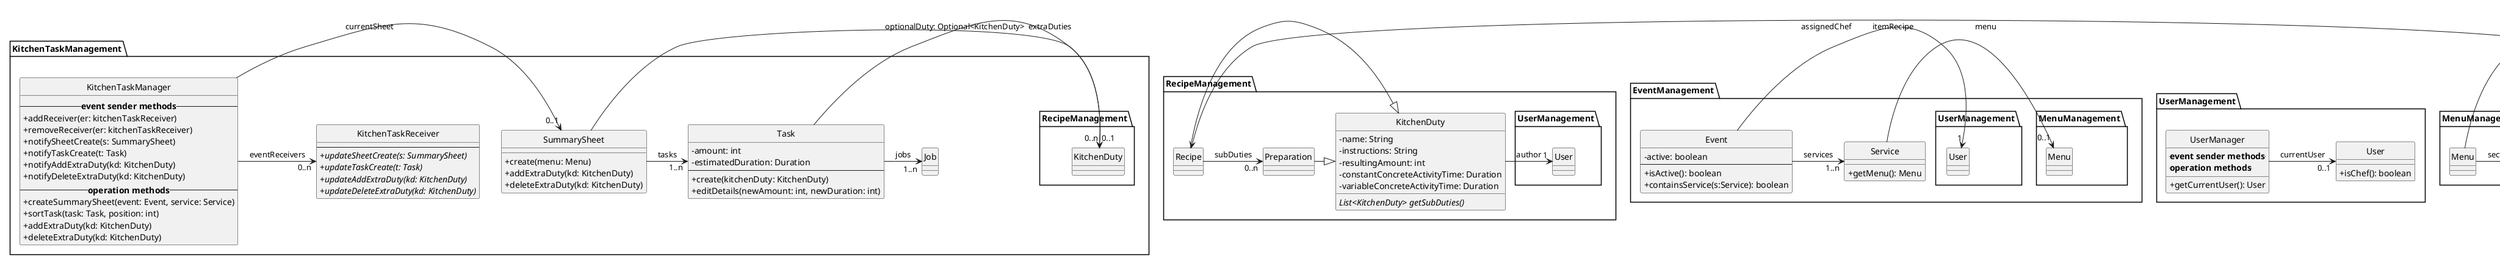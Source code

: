@startuml Gestire Compiti Cucina
skinparam Style strictuml
skinparam classAttributeIconSize 0

namespace KitchenTaskManagement {
    ' GRASP Controller
    class KitchenTaskManager{
        --<b>event sender methods</b>--
        +addReceiver(er: kitchenTaskReceiver)
        +removeReceiver(er: kitchenTaskReceiver)
        +notifySheetCreate(s: SummarySheet)
        +notifyTaskCreate(t: Task)
        +notifyAddExtraDuty(kd: KitchenDuty)
        +notifyDeleteExtraDuty(kd: KitchenDuty)
        --<b>operation methods</b>--
        + createSummarySheet(event: Event, service: Service)
        + sortTask(task: Task, position: int)
        + addExtraDuty(kd: KitchenDuty)
        + deleteExtraDuty(kd: KitchenDuty)
    }

    class KitchenTaskReceiver{
        --
        +<i>updateSheetCreate(s: SummarySheet)</i>
        +<i>updateTaskCreate(t: Task)</i>
        +<i>updateAddExtraDuty(kd: KitchenDuty)</i>
        +<i>updateDeleteExtraDuty(kd: KitchenDuty)</i>
    }

    ' Compito
    class Task{
        - amount: int
        - estimatedDuration: Duration
        --
        + create(kitchenDuty: KitchenDuty)
        + editDetails(newAmount: int, newDuration: int)
    }

    ' Foglio Riepilogativo
    class SummarySheet {
        + create(menu: Menu)
        + addExtraDuty(kd: KitchenDuty)
        + deleteExtraDuty(kd: KitchenDuty)        
    }

    KitchenTaskManager -> "0..1" SummarySheet: currentSheet
    KitchenTaskManager -> "0..n" KitchenTaskReceiver: eventReceivers
    SummarySheet -> "1..n" Task: tasks
    SummarySheet -> "0..n" RecipeManagement.KitchenDuty: extraDuties
    Task -> "1..n" Job: jobs
    Task -> "0..1" RecipeManagement.KitchenDuty: optionalDuty: Optional<KitchenDuty>


    ' Incarico
    class Job
}

'prova

namespace TurnManagement {
    class Cook

    class Turn
}

namespace RecipeManagement {
    class KitchenDuty {
        - name: String
        - instructions: String
        - resultingAmount: int
        - constantConcreteActivityTime: Duration
        - variableConcreteActivityTime: Duration
        {abstract} List<KitchenDuty> getSubDuties()
    }
    KitchenDuty -> "1" UserManagement.User: author

    class Recipe {

    }

    class Preparation{

    }

    Recipe -|> KitchenDuty
    Preparation -|> KitchenDuty
    Recipe -> "0..n" Preparation: subDuties
}

namespace EventManagement {
    class Service {
        + getMenu(): Menu
    }
    Service -> "0..1" MenuManagement.Menu: menu

    class Event {
        - active: boolean
        --
        + isActive(): boolean
        + containsService(s:Service): boolean
    }
    Event -> "1..n" Service: "services"
    Event -> "1" UserManagement.User: "assignedChef"

}

namespace UserManagement {
    class User {
        + isChef(): boolean
    }

    class UserManager {

        --<b>event sender methods</b>--
        --<b>operation methods</b>--
        +getCurrentUser(): User
    }

    UserManager -> "0..1" User: currentUser
}

namespace MenuManagement {
    class Menu
    class Section
    class MenuItem

    Menu -> "0..n" Section: sections
    Menu -> "0..n" MenuItem: freeItems
    Section -> "0..n" MenuItem: sectionItems

    MenuItem -> RecipeManagement.Recipe: itemRecipe
}

namespace GeneralModule {
    UseCaseLogicException -right|> Exception
    EventException -down|> Exception


}

@enduml